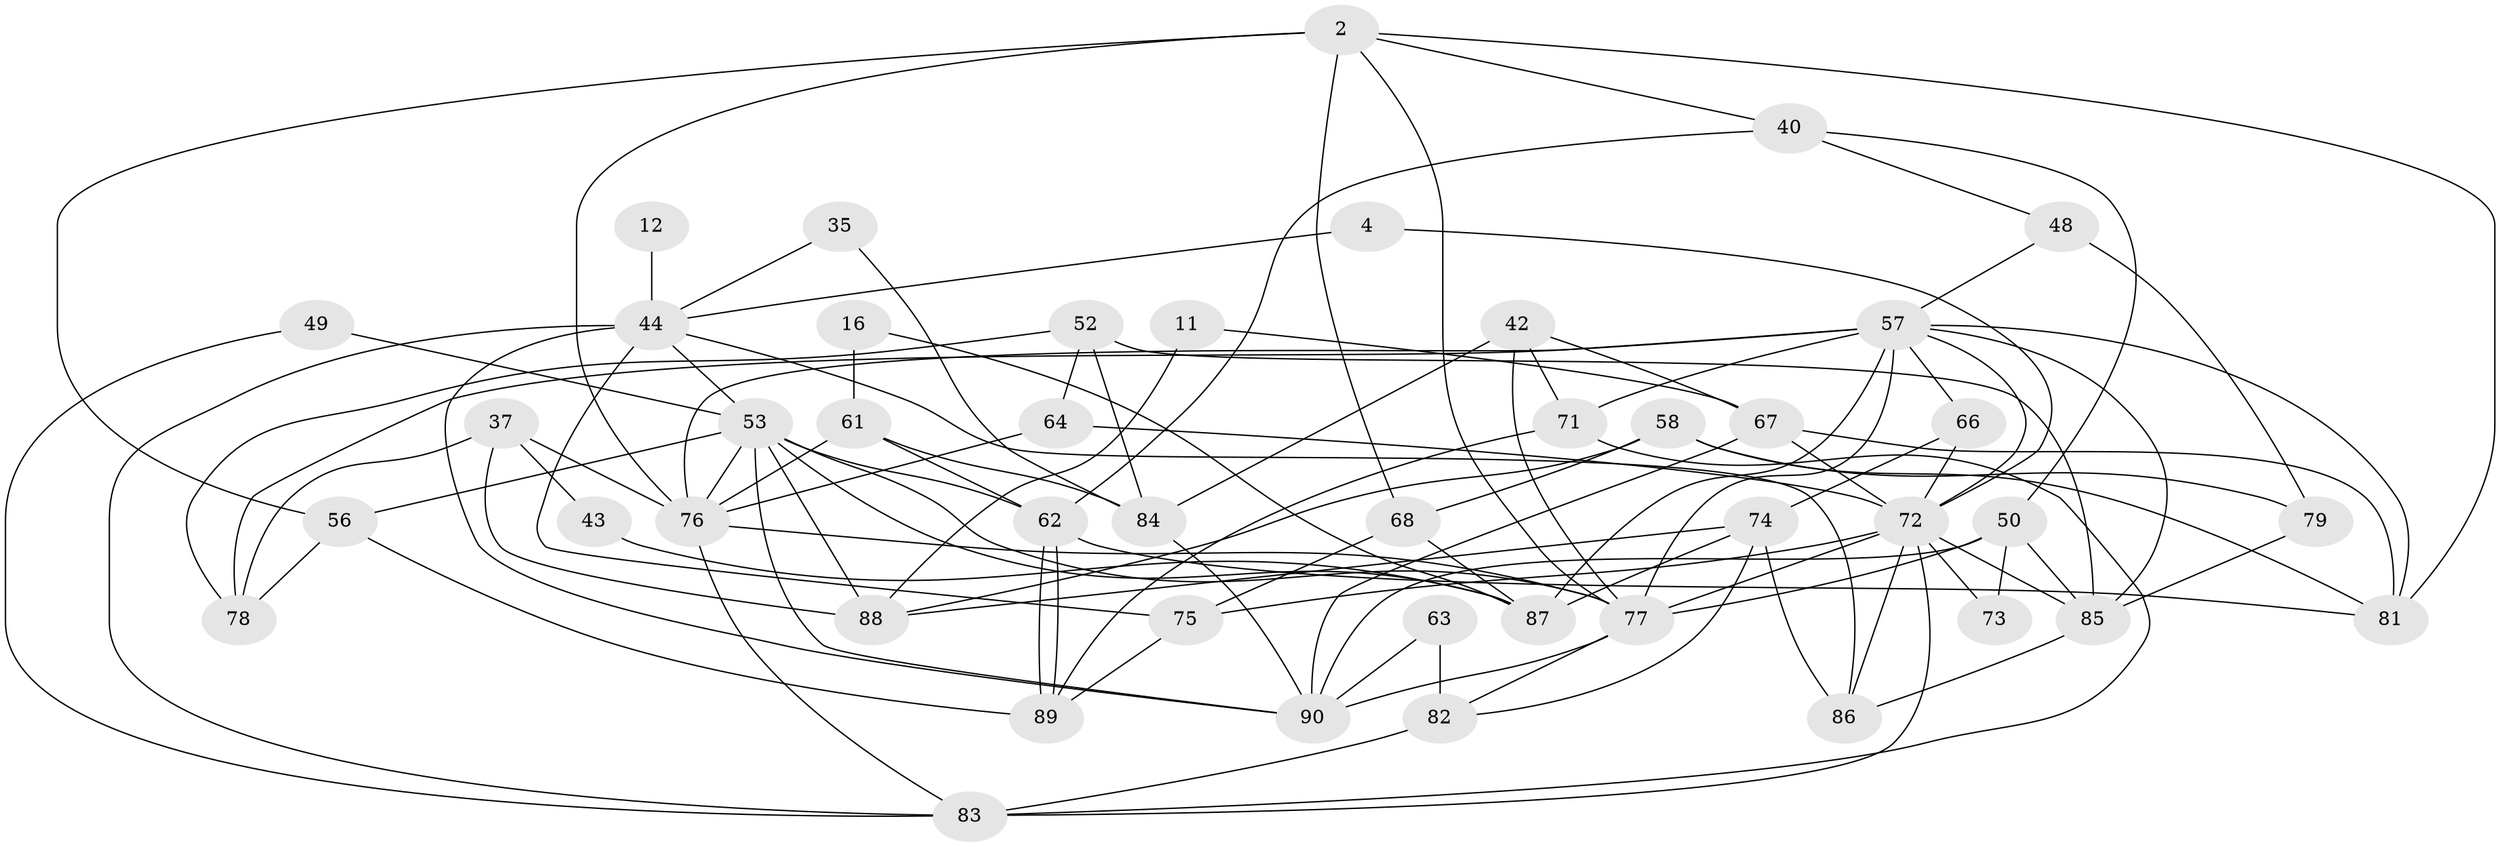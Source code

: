 // original degree distribution, {5: 0.15555555555555556, 4: 0.35555555555555557, 2: 0.15555555555555556, 3: 0.18888888888888888, 6: 0.1, 8: 0.011111111111111112, 7: 0.03333333333333333}
// Generated by graph-tools (version 1.1) at 2025/50/03/09/25 04:50:23]
// undirected, 45 vertices, 104 edges
graph export_dot {
graph [start="1"]
  node [color=gray90,style=filled];
  2 [super="+1"];
  4;
  11;
  12;
  16;
  35;
  37;
  40 [super="+15"];
  42 [super="+34"];
  43;
  44 [super="+10"];
  48;
  49;
  50 [super="+33+20"];
  52;
  53 [super="+36"];
  56;
  57 [super="+45+55+29"];
  58;
  61;
  62 [super="+18"];
  63;
  64;
  66 [super="+47"];
  67 [super="+3"];
  68 [super="+54"];
  71;
  72 [super="+60+19+24"];
  73;
  74 [super="+39"];
  75;
  76 [super="+31+70"];
  77 [super="+21+46"];
  78;
  79 [super="+9"];
  81 [super="+28"];
  82 [super="+32"];
  83 [super="+80"];
  84 [super="+51"];
  85 [super="+22+41"];
  86;
  87 [super="+65+26"];
  88 [super="+38"];
  89 [super="+6"];
  90 [super="+69+27"];
  2 -- 77 [weight=2];
  2 -- 68 [weight=2];
  2 -- 40;
  2 -- 56;
  2 -- 81;
  2 -- 76;
  4 -- 72;
  4 -- 44;
  11 -- 67;
  11 -- 88;
  12 -- 44 [weight=2];
  16 -- 61;
  16 -- 87;
  35 -- 44;
  35 -- 84;
  37 -- 78;
  37 -- 43;
  37 -- 76;
  37 -- 88;
  40 -- 48;
  40 -- 62 [weight=2];
  40 -- 50 [weight=2];
  42 -- 77;
  42 -- 84 [weight=2];
  42 -- 67;
  42 -- 71;
  43 -- 87;
  44 -- 86;
  44 -- 53;
  44 -- 75;
  44 -- 83 [weight=2];
  44 -- 90 [weight=2];
  48 -- 79 [weight=2];
  48 -- 57;
  49 -- 83;
  49 -- 53;
  50 -- 77;
  50 -- 73;
  50 -- 85 [weight=2];
  50 -- 90 [weight=2];
  52 -- 78;
  52 -- 64;
  52 -- 85;
  52 -- 84;
  53 -- 62 [weight=2];
  53 -- 76;
  53 -- 87 [weight=2];
  53 -- 56;
  53 -- 90;
  53 -- 88;
  53 -- 77;
  56 -- 78;
  56 -- 89;
  57 -- 85;
  57 -- 87 [weight=3];
  57 -- 77 [weight=2];
  57 -- 76;
  57 -- 66;
  57 -- 71;
  57 -- 72;
  57 -- 78;
  57 -- 81 [weight=2];
  58 -- 81 [weight=2];
  58 -- 79 [weight=2];
  58 -- 88;
  58 -- 68;
  61 -- 76;
  61 -- 84;
  61 -- 62;
  62 -- 89;
  62 -- 89;
  62 -- 81;
  63 -- 82;
  63 -- 90;
  64 -- 76 [weight=2];
  64 -- 72;
  66 -- 74;
  66 -- 72 [weight=2];
  67 -- 81 [weight=2];
  67 -- 72;
  67 -- 90;
  68 -- 75;
  68 -- 87;
  71 -- 89;
  71 -- 83;
  72 -- 86 [weight=2];
  72 -- 83 [weight=3];
  72 -- 73;
  72 -- 75;
  72 -- 85;
  72 -- 77 [weight=2];
  74 -- 86;
  74 -- 87;
  74 -- 82;
  74 -- 88;
  75 -- 89;
  76 -- 83 [weight=3];
  76 -- 77;
  77 -- 82;
  77 -- 90;
  79 -- 85;
  82 -- 83 [weight=2];
  84 -- 90;
  85 -- 86 [weight=2];
}
